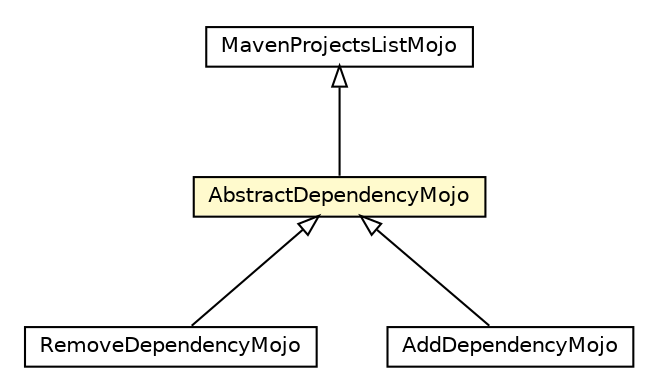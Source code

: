 #!/usr/local/bin/dot
#
# Class diagram 
# Generated by UMLGraph version R5_6-24-gf6e263 (http://www.umlgraph.org/)
#

digraph G {
	edge [fontname="Helvetica",fontsize=10,labelfontname="Helvetica",labelfontsize=10];
	node [fontname="Helvetica",fontsize=10,shape=plaintext];
	nodesep=0.25;
	ranksep=0.5;
	// fr.fastconnect.factory.tibco.bw.maven.source.RemoveDependencyMojo
	c861 [label=<<table title="fr.fastconnect.factory.tibco.bw.maven.source.RemoveDependencyMojo" border="0" cellborder="1" cellspacing="0" cellpadding="2" port="p" href="./RemoveDependencyMojo.html">
		<tr><td><table border="0" cellspacing="0" cellpadding="1">
<tr><td align="center" balign="center"> RemoveDependencyMojo </td></tr>
		</table></td></tr>
		</table>>, URL="./RemoveDependencyMojo.html", fontname="Helvetica", fontcolor="black", fontsize=10.0];
	// fr.fastconnect.factory.tibco.bw.maven.source.MavenProjectsListMojo
	c867 [label=<<table title="fr.fastconnect.factory.tibco.bw.maven.source.MavenProjectsListMojo" border="0" cellborder="1" cellspacing="0" cellpadding="2" port="p" href="./MavenProjectsListMojo.html">
		<tr><td><table border="0" cellspacing="0" cellpadding="1">
<tr><td align="center" balign="center"> MavenProjectsListMojo </td></tr>
		</table></td></tr>
		</table>>, URL="./MavenProjectsListMojo.html", fontname="Helvetica", fontcolor="black", fontsize=10.0];
	// fr.fastconnect.factory.tibco.bw.maven.source.AddDependencyMojo
	c871 [label=<<table title="fr.fastconnect.factory.tibco.bw.maven.source.AddDependencyMojo" border="0" cellborder="1" cellspacing="0" cellpadding="2" port="p" href="./AddDependencyMojo.html">
		<tr><td><table border="0" cellspacing="0" cellpadding="1">
<tr><td align="center" balign="center"> AddDependencyMojo </td></tr>
		</table></td></tr>
		</table>>, URL="./AddDependencyMojo.html", fontname="Helvetica", fontcolor="black", fontsize=10.0];
	// fr.fastconnect.factory.tibco.bw.maven.source.AbstractDependencyMojo
	c875 [label=<<table title="fr.fastconnect.factory.tibco.bw.maven.source.AbstractDependencyMojo" border="0" cellborder="1" cellspacing="0" cellpadding="2" port="p" bgcolor="lemonChiffon" href="./AbstractDependencyMojo.html">
		<tr><td><table border="0" cellspacing="0" cellpadding="1">
<tr><td align="center" balign="center"> AbstractDependencyMojo </td></tr>
		</table></td></tr>
		</table>>, URL="./AbstractDependencyMojo.html", fontname="Helvetica", fontcolor="black", fontsize=10.0];
	//fr.fastconnect.factory.tibco.bw.maven.source.RemoveDependencyMojo extends fr.fastconnect.factory.tibco.bw.maven.source.AbstractDependencyMojo
	c875:p -> c861:p [dir=back,arrowtail=empty];
	//fr.fastconnect.factory.tibco.bw.maven.source.AddDependencyMojo extends fr.fastconnect.factory.tibco.bw.maven.source.AbstractDependencyMojo
	c875:p -> c871:p [dir=back,arrowtail=empty];
	//fr.fastconnect.factory.tibco.bw.maven.source.AbstractDependencyMojo extends fr.fastconnect.factory.tibco.bw.maven.source.MavenProjectsListMojo
	c867:p -> c875:p [dir=back,arrowtail=empty];
}

